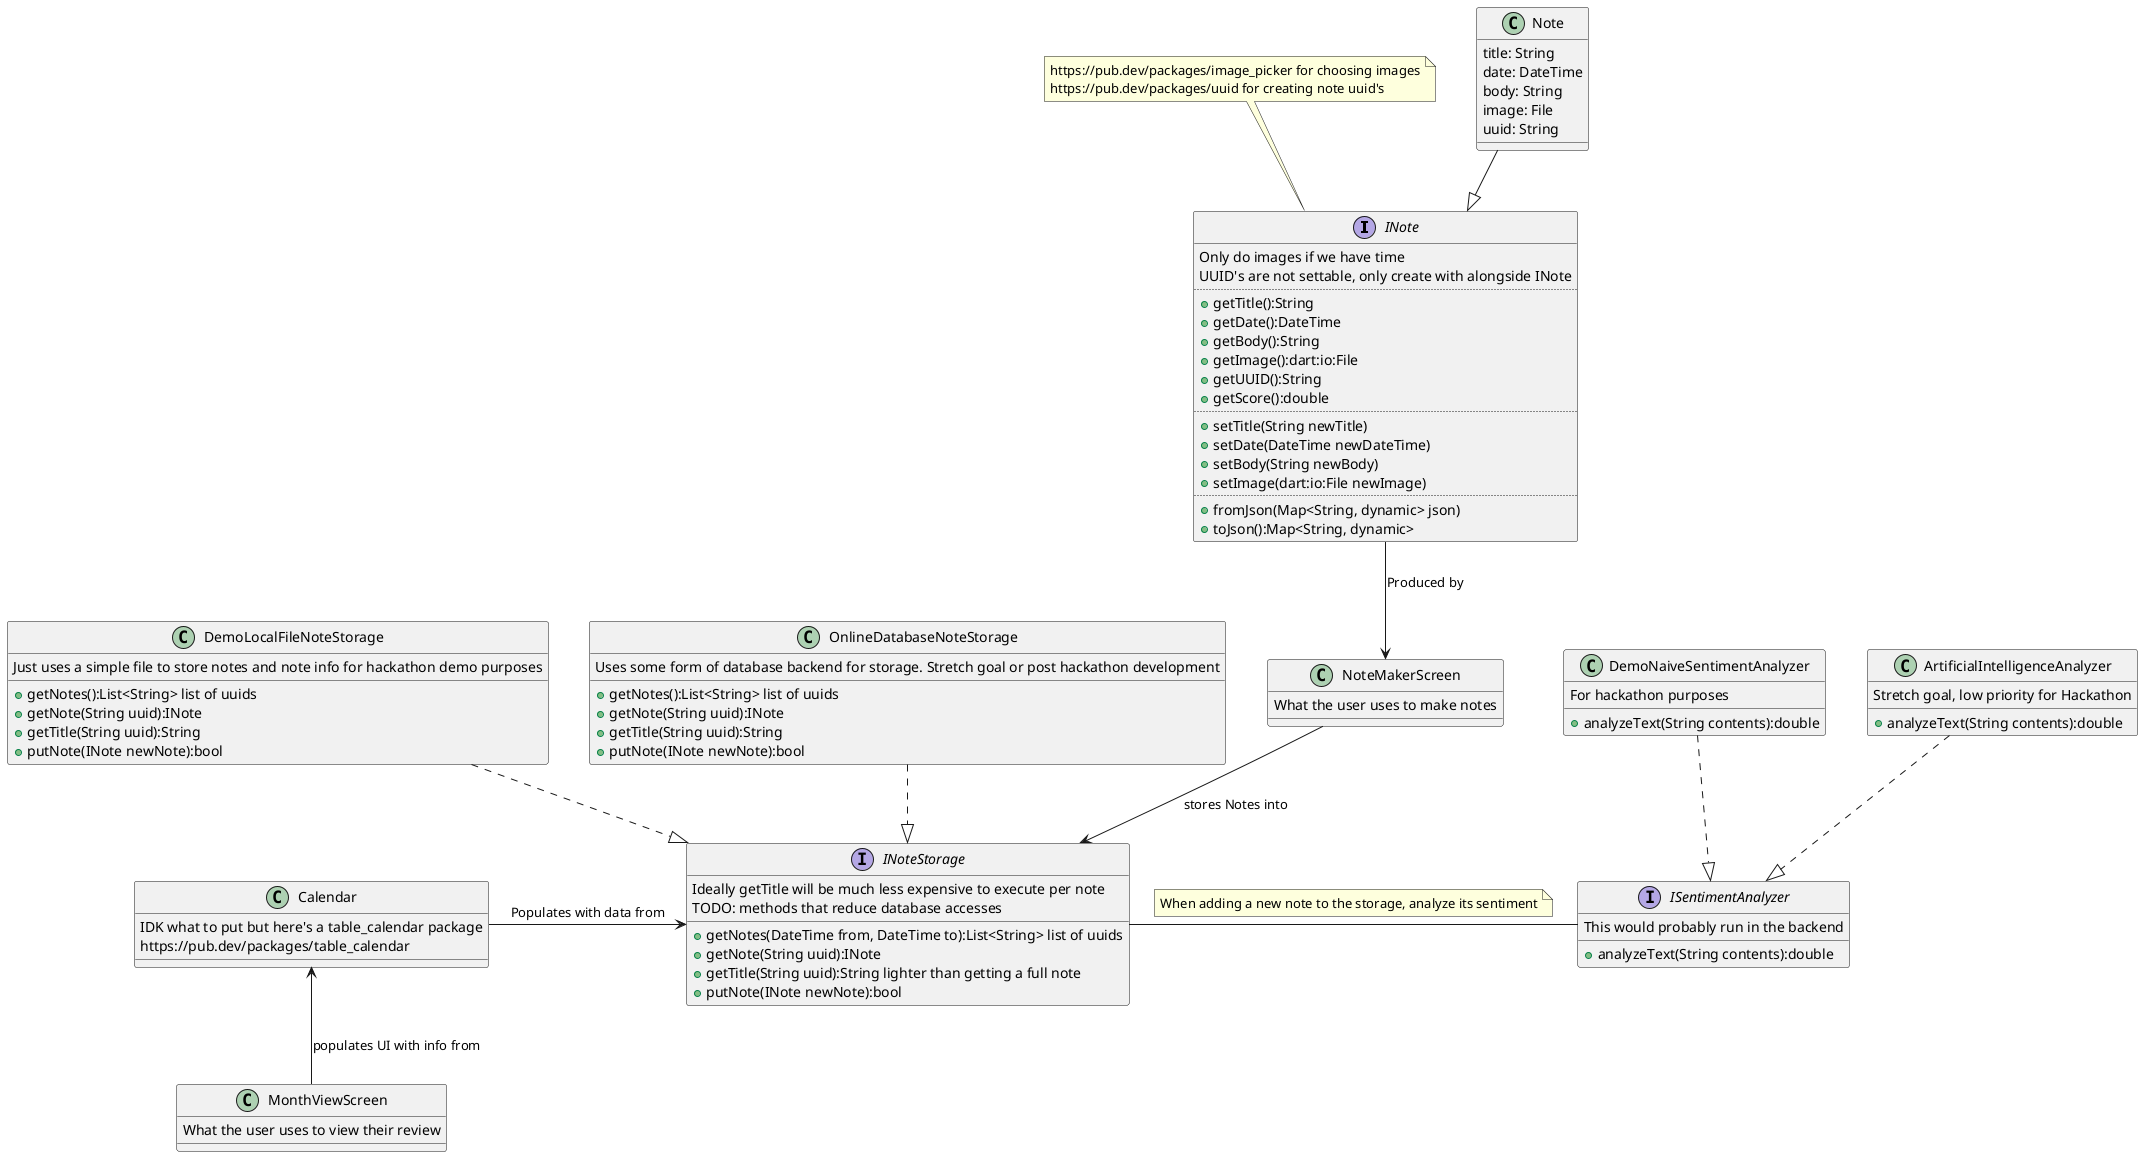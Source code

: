 @startuml app

interface INote{
    Only do images if we have time
    UUID's are not settable, only create with alongside INote
    ..
    +getTitle():String
    +getDate():DateTime
    +getBody():String
    +getImage():dart:io:File
    +getUUID():String
    +getScore():double
    ..
    +setTitle(String newTitle)
    +setDate(DateTime newDateTime)
    +setBody(String newBody)
    +setImage(dart:io:File newImage)
    ..
    +fromJson(Map<String, dynamic> json)
    +toJson():Map<String, dynamic>
}
note top of INote: https://pub.dev/packages/image_picker for choosing images\nhttps://pub.dev/packages/uuid for creating note uuid's

interface INoteStorage{
    Ideally getTitle will be much less expensive to execute per note
    TODO: methods that reduce database accesses
    +getNotes(DateTime from, DateTime to):List<String> list of uuids
    +getNote(String uuid):INote
    +getTitle(String uuid):String lighter than getting a full note
    +putNote(INote newNote):bool
}

class DemoLocalFileNoteStorage{
    Just uses a simple file to store notes and note info for hackathon demo purposes
    +getNotes():List<String> list of uuids
    +getNote(String uuid):INote
    +getTitle(String uuid):String
    +putNote(INote newNote):bool
}

class OnlineDatabaseNoteStorage{
    Uses some form of database backend for storage. Stretch goal or post hackathon development
    +getNotes():List<String> list of uuids
    +getNote(String uuid):INote
    +getTitle(String uuid):String
    +putNote(INote newNote):bool
}

class Note{
    title: String
    date: DateTime
    body: String
    image: File
    uuid: String
}

interface ISentimentAnalyzer{
    This would probably run in the backend
    +analyzeText(String contents):double
}

class Calendar{
    IDK what to put but here's a table_calendar package
    https://pub.dev/packages/table_calendar
}

class DemoNaiveSentimentAnalyzer{
    For hackathon purposes
    +analyzeText(String contents):double
}

class ArtificialIntelligenceAnalyzer{
    Stretch goal, low priority for Hackathon
    +analyzeText(String contents):double
}
class NoteMakerScreen{
    What the user uses to make notes
}

class MonthViewScreen{
    What the user uses to view their review
}

DemoLocalFileNoteStorage ..|> INoteStorage
OnlineDatabaseNoteStorage ..|> INoteStorage
Note --|> INote
ArtificialIntelligenceAnalyzer ..|> ISentimentAnalyzer
DemoNaiveSentimentAnalyzer ..|> ISentimentAnalyzer

Calendar -> INoteStorage: Populates with data from
INoteStorage - ISentimentAnalyzer
note on link
When adding a new note to the storage, analyze its sentiment
end note

INote --> NoteMakerScreen: Produced by
NoteMakerScreen --> INoteStorage: stores Notes into
Calendar <-- MonthViewScreen: populates UI with info from
@enduml
